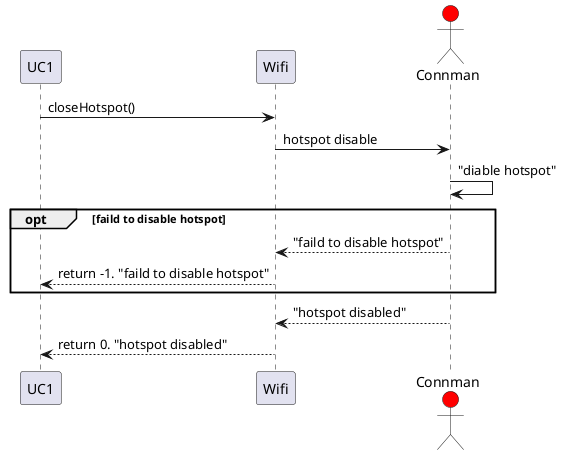 @startuml
participant UC1
participant Wifi
actor Connman #red

UC1 -> Wifi : closeHotspot()
Wifi -> Connman : hotspot disable
Connman -> Connman : "diable hotspot"
opt faild to disable hotspot
    Connman --> Wifi : "faild to disable hotspot"
    Wifi --> UC1 : return -1. "faild to disable hotspot"
end
Connman --> Wifi : "hotspot disabled"
Wifi --> UC1 : return 0. "hotspot disabled"


@enduml